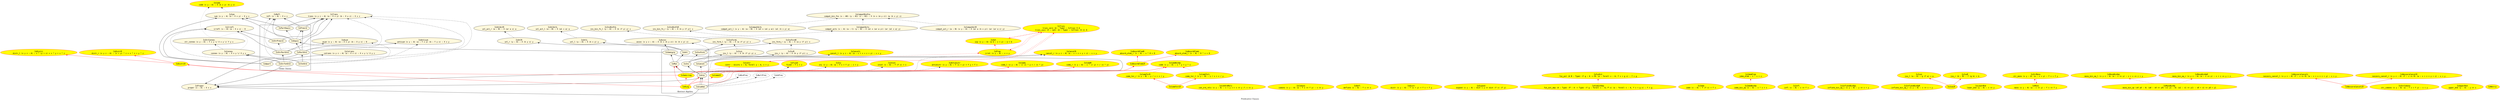 digraph Is {
  label = "Predicative Classes"
  rankdir = BT

  node [fontname = monospace, style = filled, fillcolor = cornsilk]

  IsAntisym [label = "\N\nantisym (x y : A) (a : Y x y) (b : Y y x) : X x y"]
  IsAsym [label = "\N\nasym (x y : A) (a : X x y) (b : X y x) : 0"]
  IsComm [label = "\N\ncomm (x y : A) : X (k x y) (k y x)", color = red, fillcolor = yellow]
  IsConnex [label = "\N\nconnex (x y : A) : X x y \\/ X y x"]
  IsCotrans [label = "\N\ncotrans (x y z : A) (a : X x z) : X x y \\/ X y z"]
  IsIrrefl [label = "\N\nirrefl (x : A) (a : X x x) : 0"]
  IsProper [label = "\N\nproper (x : A) : X x x"]
  IsRefl [label = "\N\nrefl (x : A) : X x x"]
  IsStrConnex [label = "\N\nstr_connex (x y : A) : Y x y \\/ X x y \\/ Y y x"]
  IsSym [label = "\N\nsym (x y : A) (a : X x y) : X y x"]
  IsTrans [label = "\N\ntrans (x y z : A) (a : X x y) (b : X y z) : X x z"]

  subgraph cluster_order_theory_classes {
    label = "Order Theory"

    IsApart [label = "\N"]
    IsEquiv [label = "\N"]
    IsPartEquiv [label = "\N"]
    IsPartOrd [label = "\N"]
    IsPreord [label = "\N"]
    IsStrPartOrd [label = "\N"]
    IsStrPreord [label = "\N"]
    IsStrTotOrd [label = "\N"]
    IsTotOrd [label = "\N"]
  }

  IsAssoc [label = "\N\nassoc (x y z : A) : X (k x (k y z)) (k (k x y) z)"]
  IsCompatActL [label = "\N\ncompat_act_l (x y : A) (a : B) : X (al x (al y a)) (al (k x y) a)"]
  IsCompatActR [label = "\N\ncompat_act_r (a : B) (x y : A) : X (ar a (k x y)) (ar (ar a x) y)"]
  IsCompatActs [label = "\N\ncompat_acts (x : A) (a : C) (y : B) : X (al x (ar a y)) (ar (al x a) y)"]
  IsCompatBinFns [label = "\N\ncompat_bin_fns (x : A0) (y : A1) (z : A2) : X (n x (m y z)) (p (k x y) z)"]
  IsInvBinFnL [label = "\N\ninv_bin_fn_l (y : A) : X (k (f y) y) x"]
  IsInvBinFnR [label = "\N\ninv_bin_fn_r (y : A) : X (k y (f y)) x"]
  IsInvFormL [label = "\N\ninv_form_l (y : A) : X (a (f y) y) x"]
  IsInvFormR [label = "\N\ninv_form_r (y : A) : X (a y (f y)) x"]
  IsInvL [label = "\N\ninv_l (y : A) : X (k (f y) y) x"]
  IsInvR [label = "\N\ninv_r (y : A) : X (k y (f y)) x"]
  IsUnlActL [label = "\N\nunl_act_l (a : B) : X (al x a) a"]
  IsUnlActR [label = "\N\nunl_act_r (a : B) : X (ar a x) a"]
  IsUnlL [label = "\N\nunl_l (y : A) : X (k x y) y"]
  IsUnlR [label = "\N\nunl_r (y : A) : X (k y x) y"]

  subgraph cluster_abstract_algebra_classes {
    label = "Abstract Algebra"

    IsCancel [label = "\N"]
    IsGrp [label = "\N"]
    IsGrpHom [label = "\N"]
    IsInv [label = "\N"]
    IsInvForm [label = "\N"]
    IsMon [label = "\N"]
    IsRing [label = "\N", color = red, fillcolor = yellow]
    IsSemigrp [label = "\N"]
    IsSemiring [label = "\N", color = red, fillcolor = yellow]
    IsUnl [label = "\N"]
  }

  IsAbsorbElemL [label = "\N\nabsorb_elem_l (x : A) : 0 * x = 0", color = red, fillcolor = yellow]
  IsAbsorbElemR [label = "\N\nabsorb_elem_r (x : A) : x * 0 = 0", color = red, fillcolor = yellow]
  IsAntidistr [label = "\N\nantidistr (x y : A) : f (x + y) = f y + f x", color = red, fillcolor = yellow]
  IsCancelL [label = "\N\ncancel_l (x y z : A) (a : z + x = z + y) : x = y", color = red, fillcolor = yellow]
  IsCancelR [label = "\N\ncancel_r (x y z : A) (a : x + z = y + z) : x = y", color = red, fillcolor = yellow]
  IsCohOrdRels [label = "\N\ncoh_ord_rels (x y : A) : x < y <-> x <= y /\\ x <> y", color = red, fillcolor = yellow]
  IsCommBinOp [label = "\N\ncomm (x y : A) : x * y = y * x", color = red, fillcolor = yellow]
  IsCommL [label = "\N\ncomm_l (x y : A) : (/ x) * y = / (x * y)", color = red, fillcolor = yellow]
  IsCommR [label = "\N\ncomm_r (x y : A) : x * (/ y) = / (x * y)", color = red, fillcolor = yellow]
  IsCommTorL [label = "\N\ncomm_tor_l (x y : B) : y / x = x / y", color = red, fillcolor = yellow]
  IsCommTorR [label = "\N\ncomm_tor_r (x y : B) : y / x = x / y", color = red, fillcolor = yellow]
  IsComono [label = "\N\ncomono (x y : A) (a : f x <= f y) : x <= y", color = red, fillcolor = yellow]
  IsContr [label = "\N\ncontr : exists x : A, forall y : A, x = y", color = red, fillcolor = yellow]
  IsDefl [label = "\N\ndeflate (x : A) : f x <= x", color = red, fillcolor = yellow]
  IsDistr [label = "\N\ndistr (x y : A) : f (x + y) = f x + f y", color = red, fillcolor = yellow]
  IsDistrL [label = "\N\ndistr_l (x y z : A) : x * (y + z) = x * y + x * z", color = red, fillcolor = yellow]
  IsDistrR [label = "\N\ndistr_r (x y z : A) : (x + y) * z = x * z + y * z", color = red, fillcolor = yellow]
  IsExpand [label = "\N\ncontract (x y : A) : dist (f x) (f y) <= dist x y", color = red, fillcolor = yellow]
  IsExpand [label = "\N\nexpand (x y : A) : dist x y <= dist (f x) (f y)", color = red, fillcolor = yellow]
  IsFixed [label = "\N\nfixed : f x = x", color = red, fillcolor = yellow]
  IsFunExt [label = "\N\nfun_ext (A B : Type) (f g : A -> B) (a : forall x : A, f x = g x) : f = g", color = red, fillcolor = yellow]
  IsFunExtDep [label = "\N\nfun_ext_dep (A : Type) (P : A -> Type) (f g : forall x : A, P x) (a : forall x : A, f x = g x) : f = g", color = red, fillcolor = yellow]
  IsIdem [label = "\N\nidem (x : A) : f (f x) = f x", color = red, fillcolor = yellow]
  IsIdemBinOp [label = "\N\nidem_bin_op (x : A) : x * x = x", color = red, fillcolor = yellow]
  IsIdemElem [label = "\N\nidem_elem : x * x = x", color = red, fillcolor = yellow]
  IsInfl [label = "\N\ninfl (x : A) : x <= f x", color = red, fillcolor = yellow]
  IsInflateBinOpL [label = "\N\ninflate_bin_op_l (x y : A) : y <= x + y", color = red, fillcolor = yellow]
  IsInflateBinOpR [label = "\N\ninflate_bin_op_r (x y : A) : x <= x + y", color = red, fillcolor = yellow]
  IsInj [label = "\N\ninj (x y : A) (a : f x = f y) : x = y", color = red, fillcolor = yellow]
  IsInvol [label = "\N\ninvol (x : A) : f (f x) = x", color = red, fillcolor = yellow]
  IsIsoL [label = "\N\niso_l (a : A) : g (f a) = a", color = red, fillcolor = yellow]
  IsIsoR [label = "\N\niso_r (b : B) : f (g b) = b", color = red, fillcolor = yellow]
  IsLowerBnd [label = "\N\nlower_bnd (y : A) : x <= y", color = red, fillcolor = yellow]
  IsMono [label = "\N\nmono (x y : A) (a : x <= y) : f x <= f y", color = red, fillcolor = yellow]
  IsMonoBinOp [label = "\N\nmono_bin_op (x0 y0 : A) (a0 : x0 <= y0) (x1 y1 : A) (a1 : x1 <= y1) : x0 + x1 <= y0 + y1", color = red, fillcolor = yellow]
  IsMonoBinOpL [label = "\N\nmono_bin_op_l (x y z : A) (a : x <= y) : z + x <= z + y", color = red, fillcolor = yellow]
  IsMonoBinOpR [label = "\N\nmono_bin_op_r (x y z : A) (a : x <= y) : x + z <= y + z", color = red, fillcolor = yellow]
  IsNonzeroCancelL [label = "\N\nnonzero_cancel_l (x y z : A) (f : z <> 0) (a : z + x = z + y) : x = y", color = red, fillcolor = yellow]
  IsNonzeroCancelR [label = "\N\nnonzero_cancel_r (x y z : A) (f : z <> 0) (a : x + z = y + z) : x = y", color = red, fillcolor = yellow]
  IsProp [label = "\N\nirrel (x y : A) : x = y", color = red, fillcolor = yellow]
  IsSet [label = "\N\nuip (x y : A) (a b : x = y) : a = b", color = red, fillcolor = yellow]
  IsStrComono [label = "\N\nstr_comono (x y : A) (a : f x < f y) : x < y", color = red, fillcolor = yellow]
  IsStrMono [label = "\N\nstr_mono (x y : A) (a : x < y) : f x < f y", color = red, fillcolor = yellow]
  IsTrunc [label = "\N\ntrunc_zero (A : Type) : IsTrunc O A\ntrunc_succ (n : nat) (A : Type) : IsTrunc (S n) A", color = red, fillcolor = yellow]
  IsUpperBnd [label = "\N\nupper_bnd (y : A) : y <= x", color = red, fillcolor = yellow]

  IsAbsorbElemLR [label = "\N", color = red, fillcolor = yellow]
  IsCommLR [label = "\N", color = red, fillcolor = yellow]
  IsDistrLR [label = "\N", color = red, fillcolor = yellow]
  IsIsoLR [label = "\N", color = red, fillcolor = yellow]
  IsMetric [label = "\N", color = red, fillcolor = yellow]
  IsNonzeroCancelLR [label = "\N", color = red, fillcolor = yellow]
  IsCommTorLR [label = "\N", color = red, fillcolor = yellow]

  node [style = dashed]

  // Fields

  edge [style = solid]

  subgraph order_theory_fields {
    IsApart -> IsCotrans
    IsApart -> IsIrrefl
    IsApart -> IsSym
    IsEquiv -> IsRefl
    IsEquiv -> IsSym
    IsEquiv -> IsTrans
    IsPartEquiv -> IsSym
    IsPartEquiv -> IsTrans
    IsPartOrd -> IsAntisym
    IsPartOrd -> IsEquiv
    IsPartOrd -> IsPreord
    IsPartOrd -> IsProper [constraint = false]
    IsPreord -> IsRefl
    IsPreord -> IsTrans
    IsStrPartOrd -> IsIrrefl
    IsStrTotOrd -> IsProper [constraint = false]
    IsStrPartOrd -> IsTrans
    IsStrPreord -> IsIrrefl
    IsStrPreord -> IsTrans
    IsStrTotOrd -> IsConnex
    IsStrTotOrd -> IsStrPartOrd
    IsTotOrd -> IsConnex
    IsTotOrd -> IsPartOrd
  }

  subgraph abstract_algebra_fields {
    IsCancel -> IsCancelL
    IsCancel -> IsCancelR
    IsGrp -> IsInv
    IsGrp -> IsMon
    IsGrp -> IsProper [constraint = false]
    IsGrpHom -> IsBinPres
    IsGrpHom -> IsGrp
    IsGrpHom -> IsGrp
    IsGrpHom -> IsProper [constraint = false]
    IsInv -> IsInvL
    IsInv -> IsInvR
    IsInvForm -> IsInvFormL
    IsInvForm -> IsInvFormR
    IsMon -> IsSemigrp
    IsMon -> IsUnl
    IsSemigrp -> IsAssoc
    IsSemigrp -> IsEquiv
    IsSemigrp -> IsProper [constraint = false]
    IsUnl -> IsUnlL
    IsUnl -> IsUnlR
  }

  edge [color = red]

  IsAbsorbElemLR -> IsAbsorbElemL
  IsAbsorbElemLR -> IsAbsorbElemR
  IsCommLR -> IsCommL
  IsCommLR -> IsCommR
  IsCommTorLR -> IsCommTorL
  IsCommTorLR -> IsCommTorR
  IsDistrLR -> IsDistrL
  IsDistrLR -> IsDistrR
  IsIsoLR -> IsIsoL
  IsIsoLR -> IsIsoR
  IsNonzeroCancelLR -> IsNonzeroCancelL
  IsNonzeroCancelLR -> IsNonzeroCancelR
  IsRing -> IsCommBinOp
  IsRing -> IsDistrLR
  IsRing -> IsGrp
  IsRing -> IsMon
  IsSemiring -> IsAbsorbElemLR
  IsSemiring -> IsCommBinOp
  IsSemiring -> IsDistrLR
  IsSemiring -> IsMon

  // Derivations

  edge [style = dashed]

  edge [color = black]

  subgraph order_theory_derivations {
    IsConnex -> IsStrConnex
    IsEquiv -> IsPartEquiv
    IsEquiv -> IsPreord
    IsPartOrd -> IsRefl
    IsPartOrd -> IsTrans
    IsStrPartOrd -> IsAsym
    IsStrPartOrd -> IsStrPreord
    IsStrTotOrd -> IsAsym
    IsStrTotOrd -> IsIrrefl
    IsStrTotOrd -> IsTrans
    IsTotOrd -> IsAntisym
    IsTotOrd -> IsRefl
    IsTotOrd -> IsTrans
  }

  subgraph abstract_algebra_derivations {
    IsAssoc -> IsCompatActs
    IsCompatActL -> IsCompatBinFns
    IsCompatActR -> IsCompatBinFns
    IsCompatActs -> IsCompatBinFns
    IsGrp -> IsAntidistr
    IsGrp -> IsCancel
    IsGrp -> IsCancelL
    IsGrp -> IsCancelR
    IsGrp -> IsFixed
    IsGrp -> IsInj
    IsGrp -> IsInvol
    IsGrpHom -> IsNullPres
    IsGrpHom -> IsUnPres
    IsInv -> IsInvForm
    IsInvFormL -> IsInvBinFnL
    IsInvFormR -> IsInvBinFnR
    IsInvL -> IsInvFormL
    IsInvR -> IsInvFormR
    IsMon -> IsAssoc
    IsUnlL -> IsUnlActL
    IsUnlR -> IsUnlActR
  }

  edge [color = red]

  IsCommTorL -> IsCommBinOp
  IsCommTorR -> IsCommBinOp
  IsContr -> IsProp
  IsContr -> IsTrunc
  IsFunExtDep -> IsFunExt
  IsIdemBinOp -> IsIdemElem
  IsMono -> IsStrMono
  IsMonoBinOp -> IsMonoBinOpL
  IsMonoBinOp -> IsMonoBinOpR
  IsProp -> IsSet
  IsProp -> IsTrunc
  IsRing -> IsAbsorbElemLR
  IsRing -> IsCommLR
  IsRing -> IsSemiring
  IsSemiring -> IsContr
  IsSet -> IsTrunc
  IsStrMono -> IsMono
  IsTrunc -> IsContr
  IsTrunc -> IsProp
  IsTrunc -> IsSet

  // Specializations

  edge [style = dotted]

  edge [color = black]

  IsConnex -> IsComm
  IsSym -> IsComm

  edge [color = red]
}
